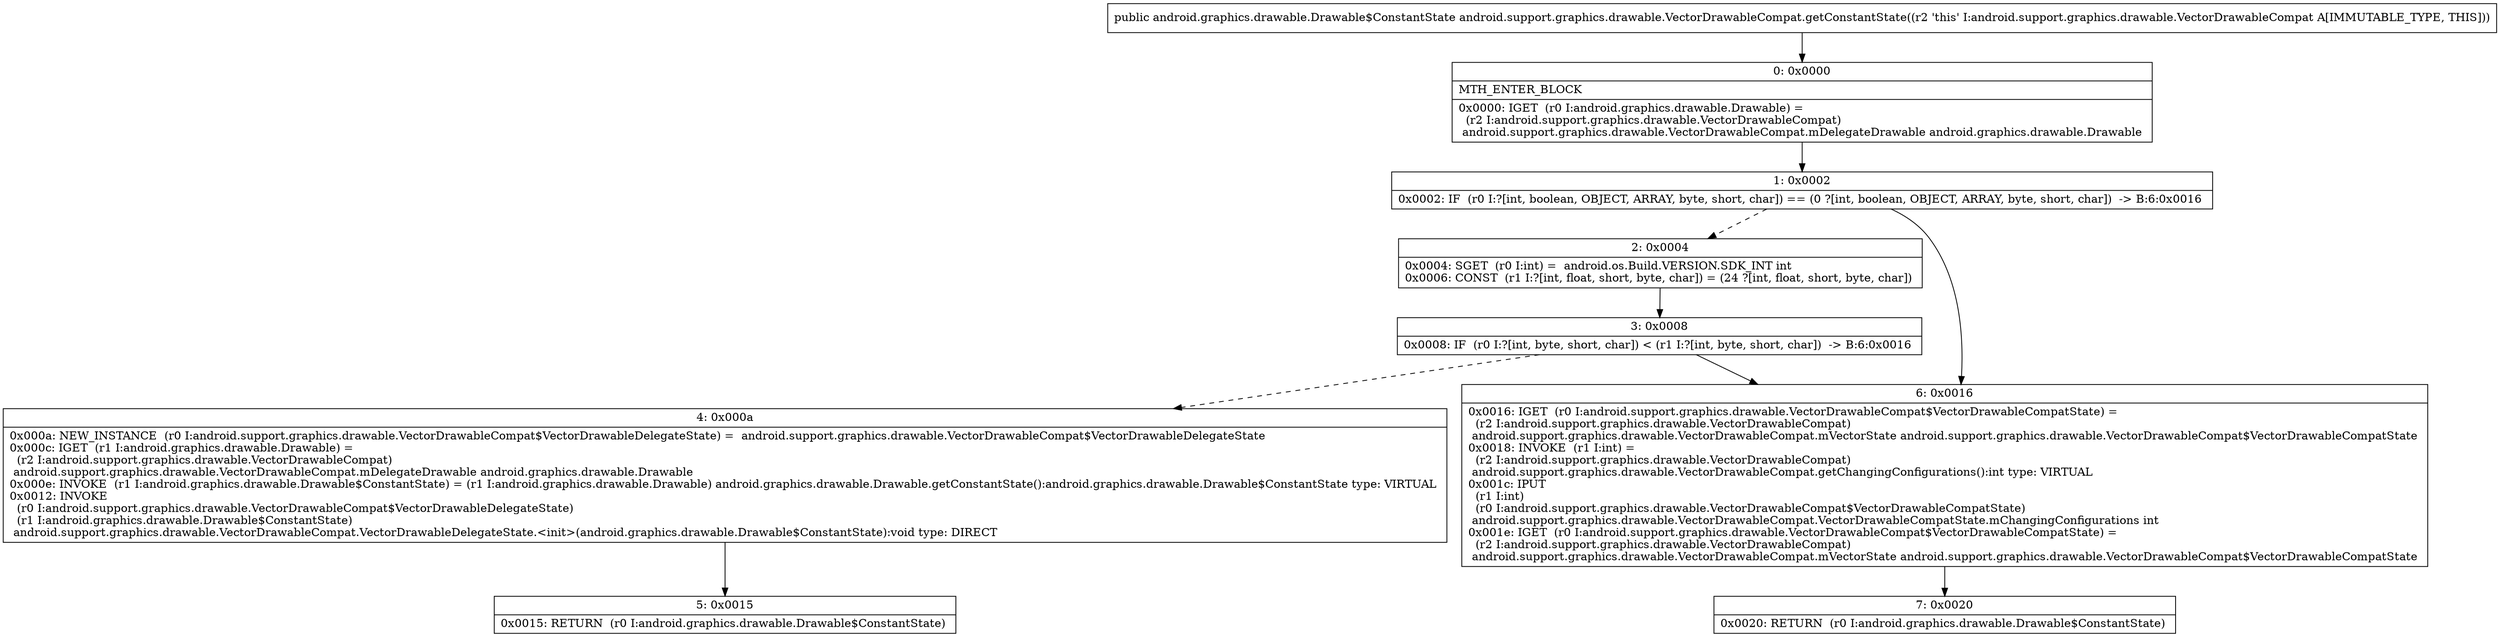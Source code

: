digraph "CFG forandroid.support.graphics.drawable.VectorDrawableCompat.getConstantState()Landroid\/graphics\/drawable\/Drawable$ConstantState;" {
Node_0 [shape=record,label="{0\:\ 0x0000|MTH_ENTER_BLOCK\l|0x0000: IGET  (r0 I:android.graphics.drawable.Drawable) = \l  (r2 I:android.support.graphics.drawable.VectorDrawableCompat)\l android.support.graphics.drawable.VectorDrawableCompat.mDelegateDrawable android.graphics.drawable.Drawable \l}"];
Node_1 [shape=record,label="{1\:\ 0x0002|0x0002: IF  (r0 I:?[int, boolean, OBJECT, ARRAY, byte, short, char]) == (0 ?[int, boolean, OBJECT, ARRAY, byte, short, char])  \-\> B:6:0x0016 \l}"];
Node_2 [shape=record,label="{2\:\ 0x0004|0x0004: SGET  (r0 I:int) =  android.os.Build.VERSION.SDK_INT int \l0x0006: CONST  (r1 I:?[int, float, short, byte, char]) = (24 ?[int, float, short, byte, char]) \l}"];
Node_3 [shape=record,label="{3\:\ 0x0008|0x0008: IF  (r0 I:?[int, byte, short, char]) \< (r1 I:?[int, byte, short, char])  \-\> B:6:0x0016 \l}"];
Node_4 [shape=record,label="{4\:\ 0x000a|0x000a: NEW_INSTANCE  (r0 I:android.support.graphics.drawable.VectorDrawableCompat$VectorDrawableDelegateState) =  android.support.graphics.drawable.VectorDrawableCompat$VectorDrawableDelegateState \l0x000c: IGET  (r1 I:android.graphics.drawable.Drawable) = \l  (r2 I:android.support.graphics.drawable.VectorDrawableCompat)\l android.support.graphics.drawable.VectorDrawableCompat.mDelegateDrawable android.graphics.drawable.Drawable \l0x000e: INVOKE  (r1 I:android.graphics.drawable.Drawable$ConstantState) = (r1 I:android.graphics.drawable.Drawable) android.graphics.drawable.Drawable.getConstantState():android.graphics.drawable.Drawable$ConstantState type: VIRTUAL \l0x0012: INVOKE  \l  (r0 I:android.support.graphics.drawable.VectorDrawableCompat$VectorDrawableDelegateState)\l  (r1 I:android.graphics.drawable.Drawable$ConstantState)\l android.support.graphics.drawable.VectorDrawableCompat.VectorDrawableDelegateState.\<init\>(android.graphics.drawable.Drawable$ConstantState):void type: DIRECT \l}"];
Node_5 [shape=record,label="{5\:\ 0x0015|0x0015: RETURN  (r0 I:android.graphics.drawable.Drawable$ConstantState) \l}"];
Node_6 [shape=record,label="{6\:\ 0x0016|0x0016: IGET  (r0 I:android.support.graphics.drawable.VectorDrawableCompat$VectorDrawableCompatState) = \l  (r2 I:android.support.graphics.drawable.VectorDrawableCompat)\l android.support.graphics.drawable.VectorDrawableCompat.mVectorState android.support.graphics.drawable.VectorDrawableCompat$VectorDrawableCompatState \l0x0018: INVOKE  (r1 I:int) = \l  (r2 I:android.support.graphics.drawable.VectorDrawableCompat)\l android.support.graphics.drawable.VectorDrawableCompat.getChangingConfigurations():int type: VIRTUAL \l0x001c: IPUT  \l  (r1 I:int)\l  (r0 I:android.support.graphics.drawable.VectorDrawableCompat$VectorDrawableCompatState)\l android.support.graphics.drawable.VectorDrawableCompat.VectorDrawableCompatState.mChangingConfigurations int \l0x001e: IGET  (r0 I:android.support.graphics.drawable.VectorDrawableCompat$VectorDrawableCompatState) = \l  (r2 I:android.support.graphics.drawable.VectorDrawableCompat)\l android.support.graphics.drawable.VectorDrawableCompat.mVectorState android.support.graphics.drawable.VectorDrawableCompat$VectorDrawableCompatState \l}"];
Node_7 [shape=record,label="{7\:\ 0x0020|0x0020: RETURN  (r0 I:android.graphics.drawable.Drawable$ConstantState) \l}"];
MethodNode[shape=record,label="{public android.graphics.drawable.Drawable$ConstantState android.support.graphics.drawable.VectorDrawableCompat.getConstantState((r2 'this' I:android.support.graphics.drawable.VectorDrawableCompat A[IMMUTABLE_TYPE, THIS])) }"];
MethodNode -> Node_0;
Node_0 -> Node_1;
Node_1 -> Node_2[style=dashed];
Node_1 -> Node_6;
Node_2 -> Node_3;
Node_3 -> Node_4[style=dashed];
Node_3 -> Node_6;
Node_4 -> Node_5;
Node_6 -> Node_7;
}

